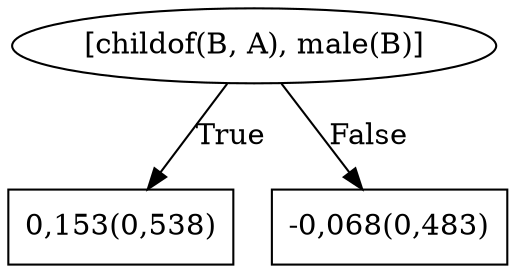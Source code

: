 digraph G{ 
1[label = "[childof(B, A), male(B)]"];
1 -> 2[label="True"];
1 -> 3[label="False"];
2[shape = box,label = "0,153(0,538)"];
3[shape = box,label = "-0,068(0,483)"];
}
